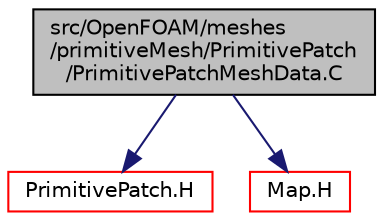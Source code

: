 digraph "src/OpenFOAM/meshes/primitiveMesh/PrimitivePatch/PrimitivePatchMeshData.C"
{
  bgcolor="transparent";
  edge [fontname="Helvetica",fontsize="10",labelfontname="Helvetica",labelfontsize="10"];
  node [fontname="Helvetica",fontsize="10",shape=record];
  Node0 [label="src/OpenFOAM/meshes\l/primitiveMesh/PrimitivePatch\l/PrimitivePatchMeshData.C",height=0.2,width=0.4,color="black", fillcolor="grey75", style="filled", fontcolor="black"];
  Node0 -> Node1 [color="midnightblue",fontsize="10",style="solid",fontname="Helvetica"];
  Node1 [label="PrimitivePatch.H",height=0.2,width=0.4,color="red",URL="$a12719.html"];
  Node0 -> Node156 [color="midnightblue",fontsize="10",style="solid",fontname="Helvetica"];
  Node156 [label="Map.H",height=0.2,width=0.4,color="red",URL="$a09191.html"];
}
